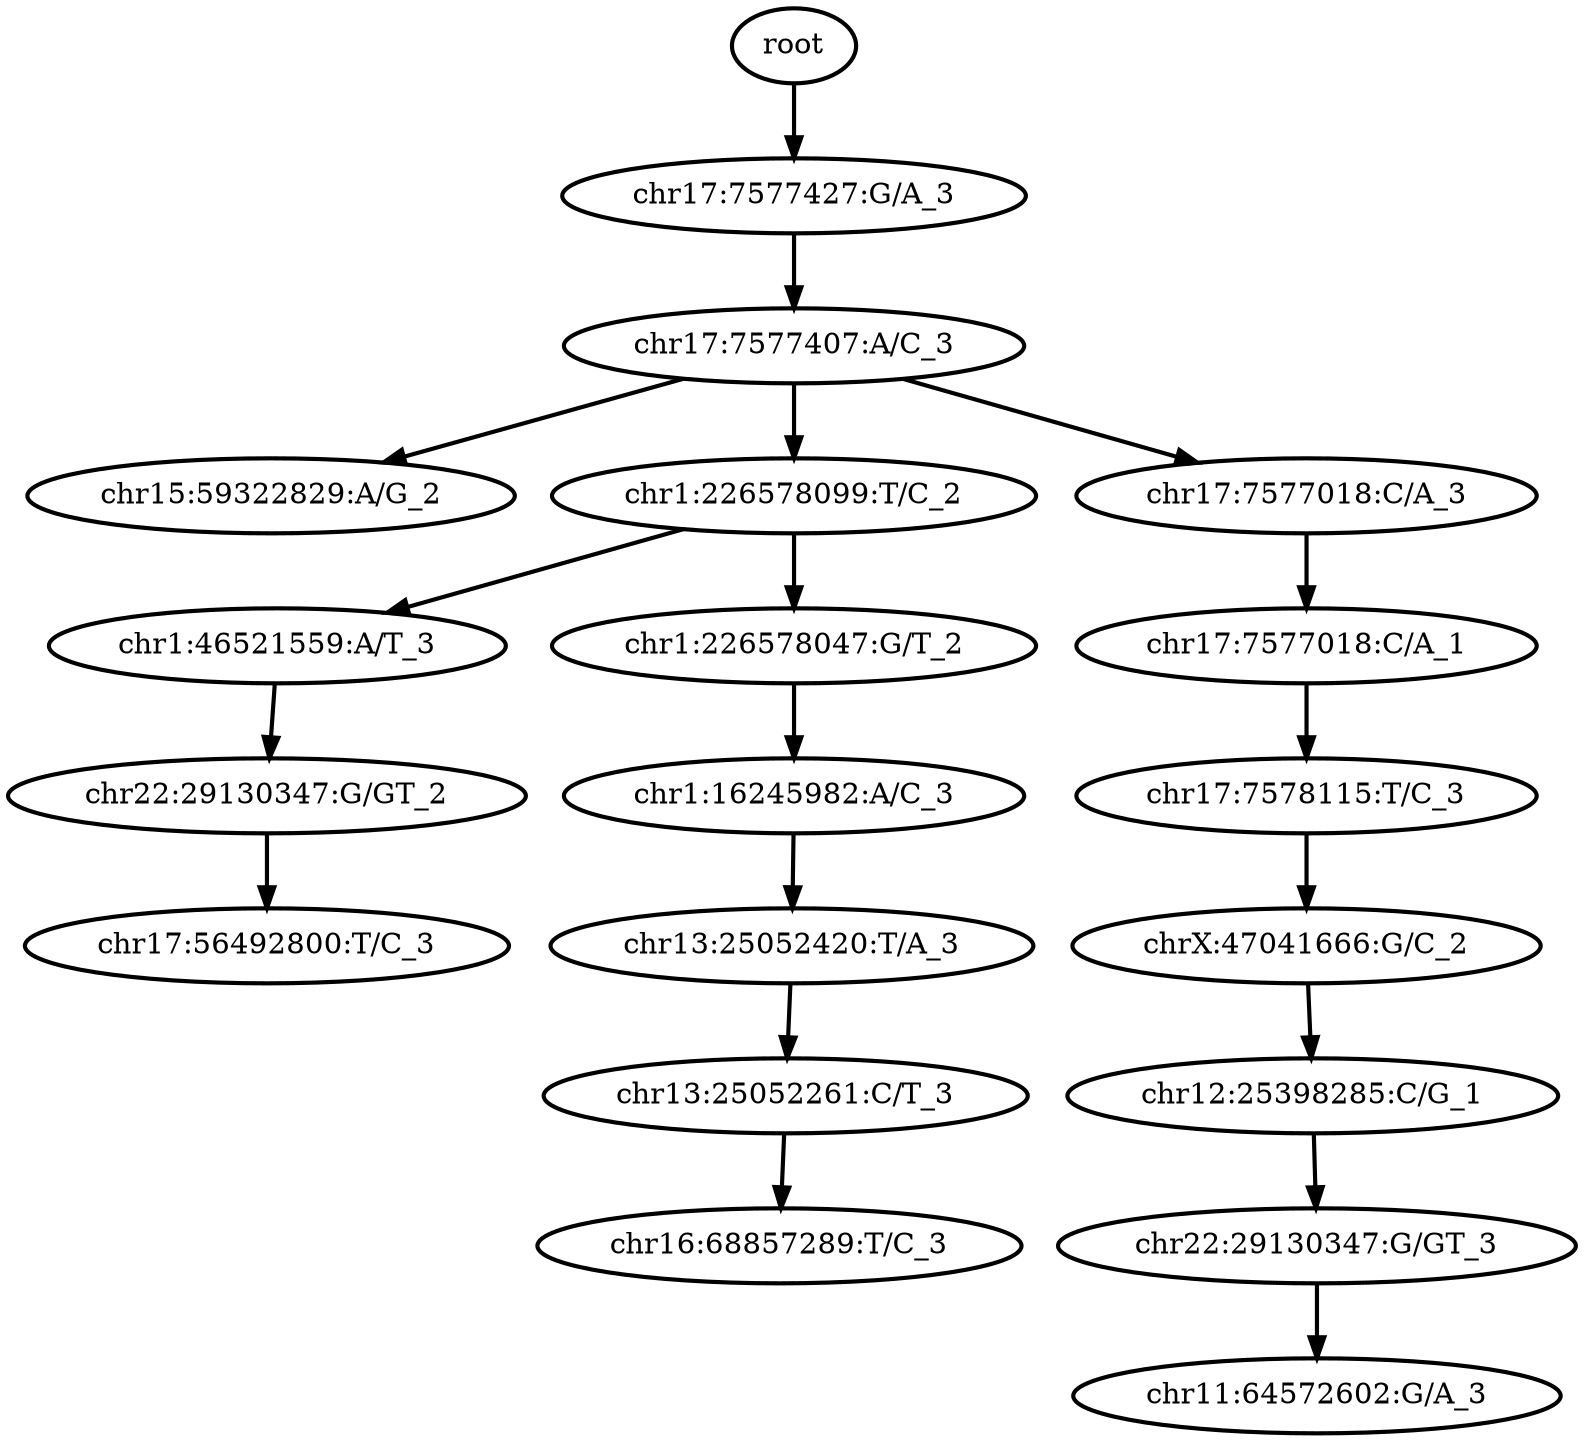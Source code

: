 digraph N {
	overlap="false"
	rankdir="TB"
	0 [label="root", style="bold"];
	1 [label="chr17:7577427:G/A_3", style="bold"];
	2 [label="chr17:7577407:A/C_3", style="bold"];
	3 [label="chr15:59322829:A/G_2", style="bold"];
	4 [label="chr1:226578099:T/C_2", style="bold"];
	5 [label="chr1:46521559:A/T_3", style="bold"];
	6 [label="chr22:29130347:G/GT_2", style="bold"];
	7 [label="chr17:56492800:T/C_3", style="bold"];
	8 [label="chr17:7577018:C/A_3", style="bold"];
	9 [label="chr17:7577018:C/A_1", style="bold"];
	10 [label="chr17:7578115:T/C_3", style="bold"];
	11 [label="chrX:47041666:G/C_2", style="bold"];
	12 [label="chr12:25398285:C/G_1", style="bold"];
	13 [label="chr22:29130347:G/GT_3", style="bold"];
	14 [label="chr11:64572602:G/A_3", style="bold"];
	15 [label="chr1:226578047:G/T_2", style="bold"];
	16 [label="chr1:16245982:A/C_3", style="bold"];
	17 [label="chr13:25052420:T/A_3", style="bold"];
	18 [label="chr13:25052261:C/T_3", style="bold"];
	19 [label="chr16:68857289:T/C_3", style="bold"];
	0 -> 1 [style="bold"];
	1 -> 2 [style="bold"];
	2 -> 3 [style="bold"];
	2 -> 4 [style="bold"];
	2 -> 8 [style="bold"];
	4 -> 5 [style="bold"];
	4 -> 15 [style="bold"];
	5 -> 6 [style="bold"];
	6 -> 7 [style="bold"];
	8 -> 9 [style="bold"];
	9 -> 10 [style="bold"];
	10 -> 11 [style="bold"];
	11 -> 12 [style="bold"];
	12 -> 13 [style="bold"];
	13 -> 14 [style="bold"];
	15 -> 16 [style="bold"];
	16 -> 17 [style="bold"];
	17 -> 18 [style="bold"];
	18 -> 19 [style="bold"];
}